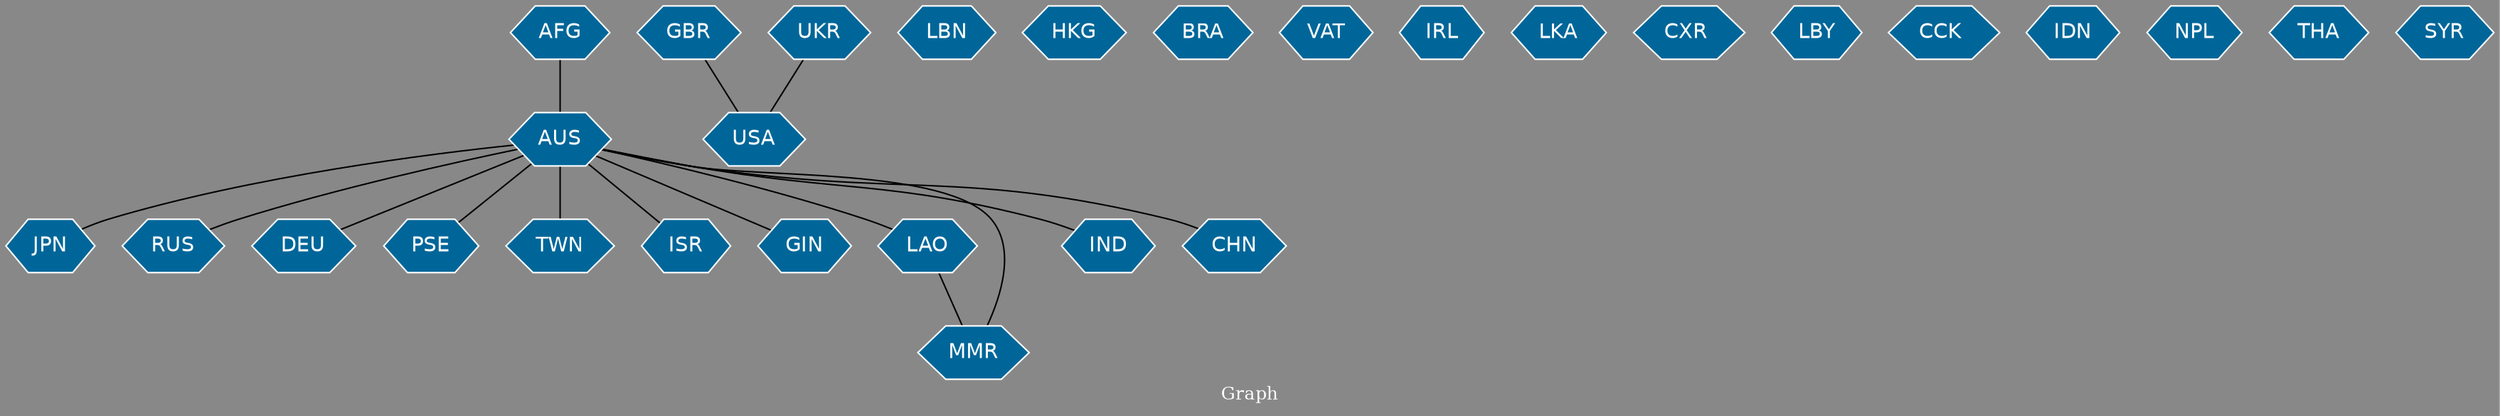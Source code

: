 // Countries together in item graph
graph {
	graph [bgcolor="#888888" fontcolor=white fontsize=12 label="Graph" outputorder=edgesfirst overlap=prism]
	node [color=white fillcolor="#006699" fontcolor=white fontname=Helvetica shape=hexagon style=filled]
	edge [arrowhead=open color=black fontcolor=white fontname=Courier fontsize=12]
		AUS [label=AUS]
		JPN [label=JPN]
		AFG [label=AFG]
		RUS [label=RUS]
		GBR [label=GBR]
		DEU [label=DEU]
		PSE [label=PSE]
		UKR [label=UKR]
		LBN [label=LBN]
		HKG [label=HKG]
		TWN [label=TWN]
		ISR [label=ISR]
		USA [label=USA]
		BRA [label=BRA]
		GIN [label=GIN]
		VAT [label=VAT]
		LAO [label=LAO]
		MMR [label=MMR]
		IRL [label=IRL]
		IND [label=IND]
		LKA [label=LKA]
		"CXR " [label="CXR "]
		LBY [label=LBY]
		CHN [label=CHN]
		"CCK " [label="CCK "]
		IDN [label=IDN]
		NPL [label=NPL]
		THA [label=THA]
		SYR [label=SYR]
			LAO -- MMR [weight=1]
			AUS -- DEU [weight=1]
			AUS -- LAO [weight=1]
			AUS -- TWN [weight=1]
			AUS -- GIN [weight=1]
			AUS -- MMR [weight=1]
			AUS -- IND [weight=1]
			AUS -- CHN [weight=1]
			AUS -- JPN [weight=2]
			AUS -- PSE [weight=1]
			GBR -- USA [weight=1]
			AUS -- ISR [weight=1]
			AFG -- AUS [weight=5]
			AUS -- RUS [weight=2]
			UKR -- USA [weight=1]
}